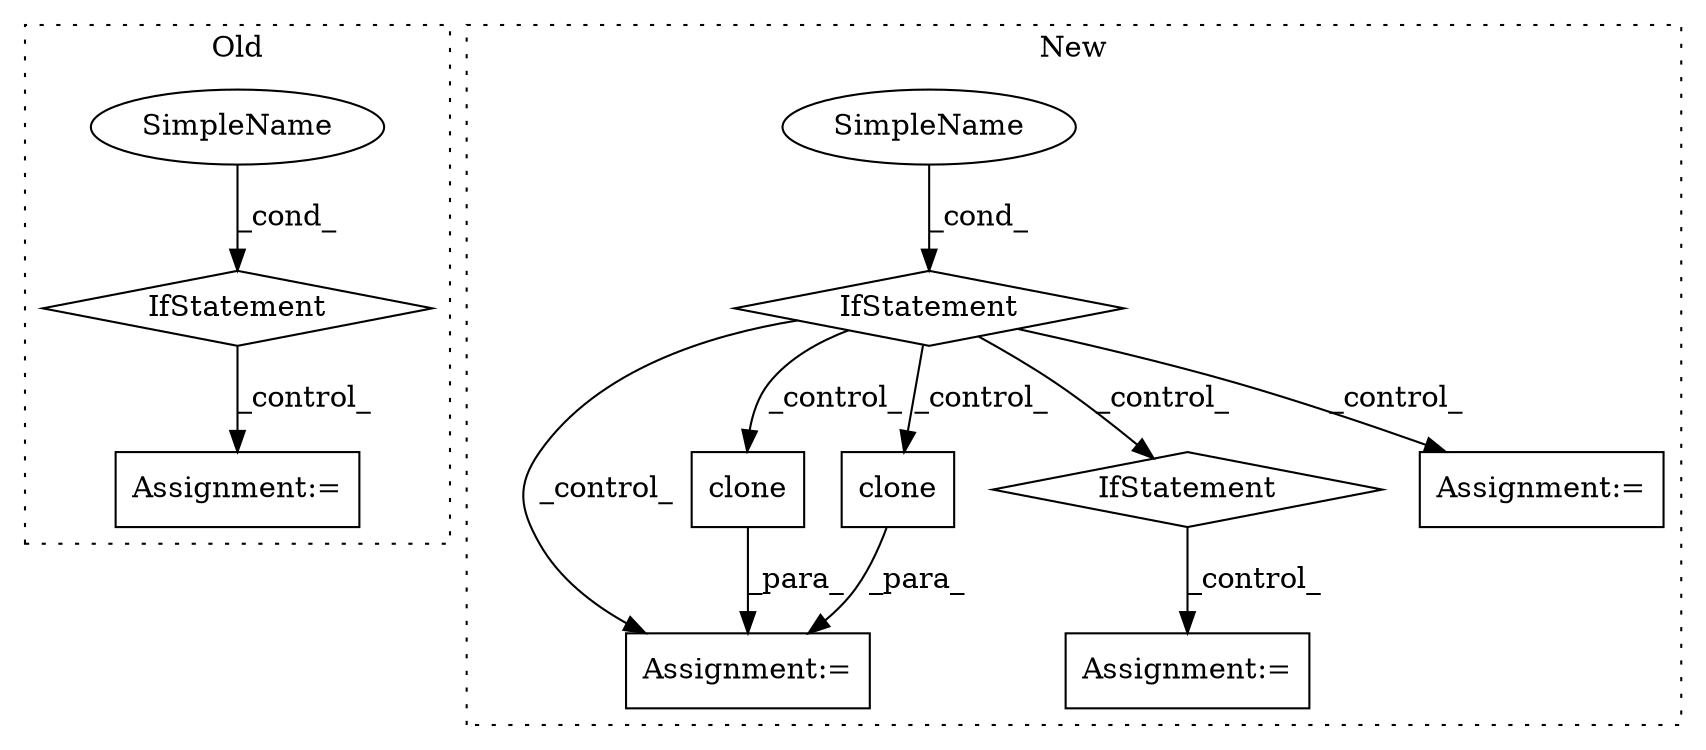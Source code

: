 digraph G {
subgraph cluster0 {
1 [label="IfStatement" a="25" s="3818,3853" l="4,2" shape="diamond"];
6 [label="Assignment:=" a="7" s="3868" l="10" shape="box"];
7 [label="SimpleName" a="42" s="" l="" shape="ellipse"];
label = "Old";
style="dotted";
}
subgraph cluster1 {
2 [label="clone" a="32" s="4914" l="7" shape="box"];
3 [label="Assignment:=" a="7" s="4870" l="40" shape="box"];
4 [label="SimpleName" a="42" s="" l="" shape="ellipse"];
5 [label="IfStatement" a="25" s="4820,4855" l="4,2" shape="diamond"];
8 [label="Assignment:=" a="7" s="5314" l="45" shape="box"];
9 [label="IfStatement" a="25" s="5431" l="38" shape="diamond"];
10 [label="clone" a="32" s="4938" l="7" shape="box"];
11 [label="Assignment:=" a="7" s="5431" l="38" shape="box"];
label = "New";
style="dotted";
}
1 -> 6 [label="_control_"];
2 -> 3 [label="_para_"];
4 -> 5 [label="_cond_"];
5 -> 3 [label="_control_"];
5 -> 11 [label="_control_"];
5 -> 9 [label="_control_"];
5 -> 2 [label="_control_"];
5 -> 10 [label="_control_"];
7 -> 1 [label="_cond_"];
9 -> 8 [label="_control_"];
10 -> 3 [label="_para_"];
}